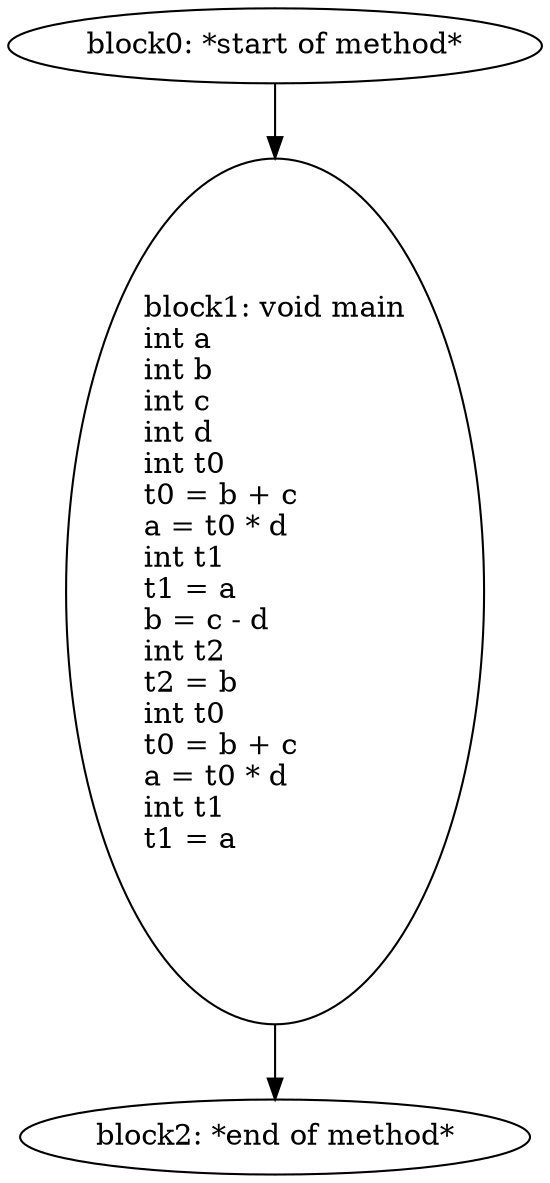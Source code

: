 digraph G {
  block0 [ label="block0: *start\ of\ method*\l" ];
  block1 [ label="block1: void\ main\lint\ a\lint\ b\lint\ c\lint\ d\lint\ t0\lt0\ =\ b\ +\ c\la\ =\ t0\ *\ d\lint\ t1\lt1\ =\ a\lb\ =\ c\ -\ d\lint\ t2\lt2\ =\ b\lint\ t0\lt0\ =\ b\ +\ c\la\ =\ t0\ *\ d\lint\ t1\lt1\ =\ a\l\l" ];
  block2 [ label="block2: *end\ of\ method*\l" ];
  block0 -> block1;
  block1 -> block2;
}
